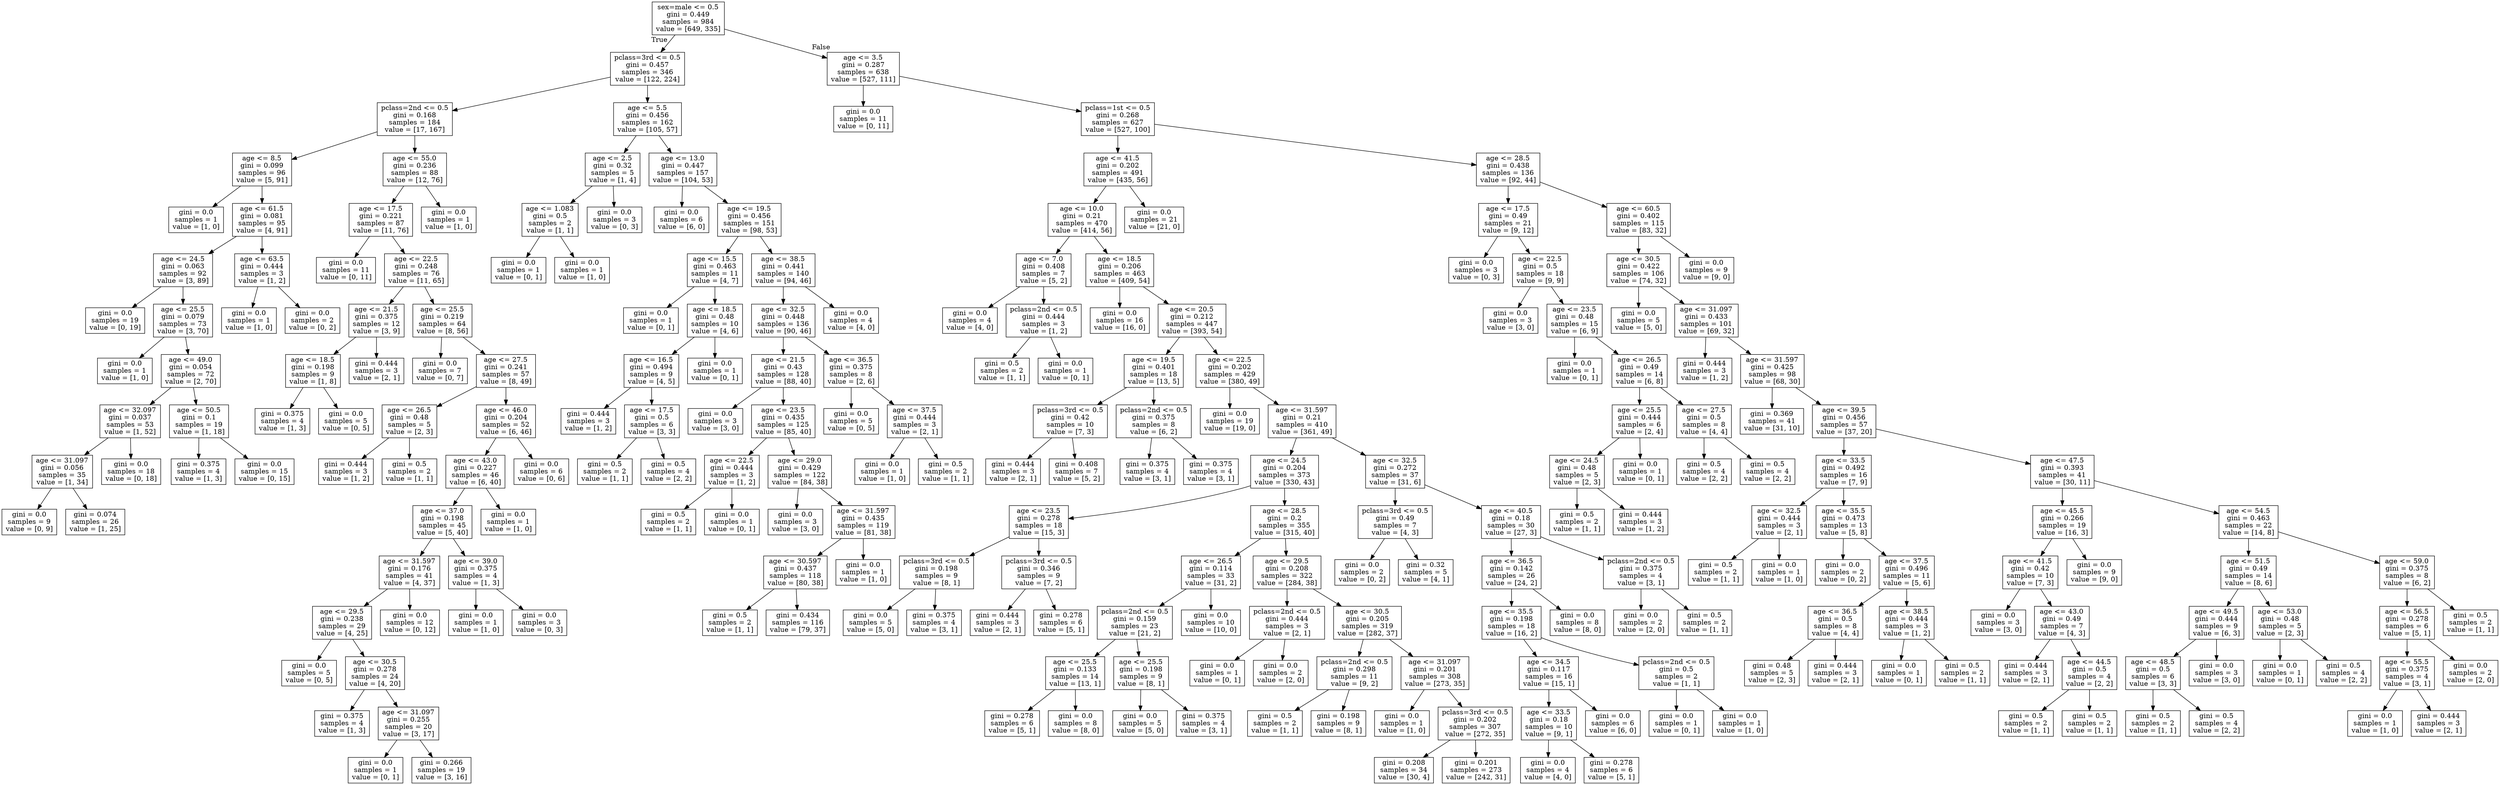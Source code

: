 digraph Tree {
node [shape=box] ;
0 [label="sex=male <= 0.5\ngini = 0.449\nsamples = 984\nvalue = [649, 335]"] ;
1 [label="pclass=3rd <= 0.5\ngini = 0.457\nsamples = 346\nvalue = [122, 224]"] ;
0 -> 1 [labeldistance=2.5, labelangle=45, headlabel="True"] ;
2 [label="pclass=2nd <= 0.5\ngini = 0.168\nsamples = 184\nvalue = [17, 167]"] ;
1 -> 2 ;
3 [label="age <= 8.5\ngini = 0.099\nsamples = 96\nvalue = [5, 91]"] ;
2 -> 3 ;
4 [label="gini = 0.0\nsamples = 1\nvalue = [1, 0]"] ;
3 -> 4 ;
5 [label="age <= 61.5\ngini = 0.081\nsamples = 95\nvalue = [4, 91]"] ;
3 -> 5 ;
6 [label="age <= 24.5\ngini = 0.063\nsamples = 92\nvalue = [3, 89]"] ;
5 -> 6 ;
7 [label="gini = 0.0\nsamples = 19\nvalue = [0, 19]"] ;
6 -> 7 ;
8 [label="age <= 25.5\ngini = 0.079\nsamples = 73\nvalue = [3, 70]"] ;
6 -> 8 ;
9 [label="gini = 0.0\nsamples = 1\nvalue = [1, 0]"] ;
8 -> 9 ;
10 [label="age <= 49.0\ngini = 0.054\nsamples = 72\nvalue = [2, 70]"] ;
8 -> 10 ;
11 [label="age <= 32.097\ngini = 0.037\nsamples = 53\nvalue = [1, 52]"] ;
10 -> 11 ;
12 [label="age <= 31.097\ngini = 0.056\nsamples = 35\nvalue = [1, 34]"] ;
11 -> 12 ;
13 [label="gini = 0.0\nsamples = 9\nvalue = [0, 9]"] ;
12 -> 13 ;
14 [label="gini = 0.074\nsamples = 26\nvalue = [1, 25]"] ;
12 -> 14 ;
15 [label="gini = 0.0\nsamples = 18\nvalue = [0, 18]"] ;
11 -> 15 ;
16 [label="age <= 50.5\ngini = 0.1\nsamples = 19\nvalue = [1, 18]"] ;
10 -> 16 ;
17 [label="gini = 0.375\nsamples = 4\nvalue = [1, 3]"] ;
16 -> 17 ;
18 [label="gini = 0.0\nsamples = 15\nvalue = [0, 15]"] ;
16 -> 18 ;
19 [label="age <= 63.5\ngini = 0.444\nsamples = 3\nvalue = [1, 2]"] ;
5 -> 19 ;
20 [label="gini = 0.0\nsamples = 1\nvalue = [1, 0]"] ;
19 -> 20 ;
21 [label="gini = 0.0\nsamples = 2\nvalue = [0, 2]"] ;
19 -> 21 ;
22 [label="age <= 55.0\ngini = 0.236\nsamples = 88\nvalue = [12, 76]"] ;
2 -> 22 ;
23 [label="age <= 17.5\ngini = 0.221\nsamples = 87\nvalue = [11, 76]"] ;
22 -> 23 ;
24 [label="gini = 0.0\nsamples = 11\nvalue = [0, 11]"] ;
23 -> 24 ;
25 [label="age <= 22.5\ngini = 0.248\nsamples = 76\nvalue = [11, 65]"] ;
23 -> 25 ;
26 [label="age <= 21.5\ngini = 0.375\nsamples = 12\nvalue = [3, 9]"] ;
25 -> 26 ;
27 [label="age <= 18.5\ngini = 0.198\nsamples = 9\nvalue = [1, 8]"] ;
26 -> 27 ;
28 [label="gini = 0.375\nsamples = 4\nvalue = [1, 3]"] ;
27 -> 28 ;
29 [label="gini = 0.0\nsamples = 5\nvalue = [0, 5]"] ;
27 -> 29 ;
30 [label="gini = 0.444\nsamples = 3\nvalue = [2, 1]"] ;
26 -> 30 ;
31 [label="age <= 25.5\ngini = 0.219\nsamples = 64\nvalue = [8, 56]"] ;
25 -> 31 ;
32 [label="gini = 0.0\nsamples = 7\nvalue = [0, 7]"] ;
31 -> 32 ;
33 [label="age <= 27.5\ngini = 0.241\nsamples = 57\nvalue = [8, 49]"] ;
31 -> 33 ;
34 [label="age <= 26.5\ngini = 0.48\nsamples = 5\nvalue = [2, 3]"] ;
33 -> 34 ;
35 [label="gini = 0.444\nsamples = 3\nvalue = [1, 2]"] ;
34 -> 35 ;
36 [label="gini = 0.5\nsamples = 2\nvalue = [1, 1]"] ;
34 -> 36 ;
37 [label="age <= 46.0\ngini = 0.204\nsamples = 52\nvalue = [6, 46]"] ;
33 -> 37 ;
38 [label="age <= 43.0\ngini = 0.227\nsamples = 46\nvalue = [6, 40]"] ;
37 -> 38 ;
39 [label="age <= 37.0\ngini = 0.198\nsamples = 45\nvalue = [5, 40]"] ;
38 -> 39 ;
40 [label="age <= 31.597\ngini = 0.176\nsamples = 41\nvalue = [4, 37]"] ;
39 -> 40 ;
41 [label="age <= 29.5\ngini = 0.238\nsamples = 29\nvalue = [4, 25]"] ;
40 -> 41 ;
42 [label="gini = 0.0\nsamples = 5\nvalue = [0, 5]"] ;
41 -> 42 ;
43 [label="age <= 30.5\ngini = 0.278\nsamples = 24\nvalue = [4, 20]"] ;
41 -> 43 ;
44 [label="gini = 0.375\nsamples = 4\nvalue = [1, 3]"] ;
43 -> 44 ;
45 [label="age <= 31.097\ngini = 0.255\nsamples = 20\nvalue = [3, 17]"] ;
43 -> 45 ;
46 [label="gini = 0.0\nsamples = 1\nvalue = [0, 1]"] ;
45 -> 46 ;
47 [label="gini = 0.266\nsamples = 19\nvalue = [3, 16]"] ;
45 -> 47 ;
48 [label="gini = 0.0\nsamples = 12\nvalue = [0, 12]"] ;
40 -> 48 ;
49 [label="age <= 39.0\ngini = 0.375\nsamples = 4\nvalue = [1, 3]"] ;
39 -> 49 ;
50 [label="gini = 0.0\nsamples = 1\nvalue = [1, 0]"] ;
49 -> 50 ;
51 [label="gini = 0.0\nsamples = 3\nvalue = [0, 3]"] ;
49 -> 51 ;
52 [label="gini = 0.0\nsamples = 1\nvalue = [1, 0]"] ;
38 -> 52 ;
53 [label="gini = 0.0\nsamples = 6\nvalue = [0, 6]"] ;
37 -> 53 ;
54 [label="gini = 0.0\nsamples = 1\nvalue = [1, 0]"] ;
22 -> 54 ;
55 [label="age <= 5.5\ngini = 0.456\nsamples = 162\nvalue = [105, 57]"] ;
1 -> 55 ;
56 [label="age <= 2.5\ngini = 0.32\nsamples = 5\nvalue = [1, 4]"] ;
55 -> 56 ;
57 [label="age <= 1.083\ngini = 0.5\nsamples = 2\nvalue = [1, 1]"] ;
56 -> 57 ;
58 [label="gini = 0.0\nsamples = 1\nvalue = [0, 1]"] ;
57 -> 58 ;
59 [label="gini = 0.0\nsamples = 1\nvalue = [1, 0]"] ;
57 -> 59 ;
60 [label="gini = 0.0\nsamples = 3\nvalue = [0, 3]"] ;
56 -> 60 ;
61 [label="age <= 13.0\ngini = 0.447\nsamples = 157\nvalue = [104, 53]"] ;
55 -> 61 ;
62 [label="gini = 0.0\nsamples = 6\nvalue = [6, 0]"] ;
61 -> 62 ;
63 [label="age <= 19.5\ngini = 0.456\nsamples = 151\nvalue = [98, 53]"] ;
61 -> 63 ;
64 [label="age <= 15.5\ngini = 0.463\nsamples = 11\nvalue = [4, 7]"] ;
63 -> 64 ;
65 [label="gini = 0.0\nsamples = 1\nvalue = [0, 1]"] ;
64 -> 65 ;
66 [label="age <= 18.5\ngini = 0.48\nsamples = 10\nvalue = [4, 6]"] ;
64 -> 66 ;
67 [label="age <= 16.5\ngini = 0.494\nsamples = 9\nvalue = [4, 5]"] ;
66 -> 67 ;
68 [label="gini = 0.444\nsamples = 3\nvalue = [1, 2]"] ;
67 -> 68 ;
69 [label="age <= 17.5\ngini = 0.5\nsamples = 6\nvalue = [3, 3]"] ;
67 -> 69 ;
70 [label="gini = 0.5\nsamples = 2\nvalue = [1, 1]"] ;
69 -> 70 ;
71 [label="gini = 0.5\nsamples = 4\nvalue = [2, 2]"] ;
69 -> 71 ;
72 [label="gini = 0.0\nsamples = 1\nvalue = [0, 1]"] ;
66 -> 72 ;
73 [label="age <= 38.5\ngini = 0.441\nsamples = 140\nvalue = [94, 46]"] ;
63 -> 73 ;
74 [label="age <= 32.5\ngini = 0.448\nsamples = 136\nvalue = [90, 46]"] ;
73 -> 74 ;
75 [label="age <= 21.5\ngini = 0.43\nsamples = 128\nvalue = [88, 40]"] ;
74 -> 75 ;
76 [label="gini = 0.0\nsamples = 3\nvalue = [3, 0]"] ;
75 -> 76 ;
77 [label="age <= 23.5\ngini = 0.435\nsamples = 125\nvalue = [85, 40]"] ;
75 -> 77 ;
78 [label="age <= 22.5\ngini = 0.444\nsamples = 3\nvalue = [1, 2]"] ;
77 -> 78 ;
79 [label="gini = 0.5\nsamples = 2\nvalue = [1, 1]"] ;
78 -> 79 ;
80 [label="gini = 0.0\nsamples = 1\nvalue = [0, 1]"] ;
78 -> 80 ;
81 [label="age <= 29.0\ngini = 0.429\nsamples = 122\nvalue = [84, 38]"] ;
77 -> 81 ;
82 [label="gini = 0.0\nsamples = 3\nvalue = [3, 0]"] ;
81 -> 82 ;
83 [label="age <= 31.597\ngini = 0.435\nsamples = 119\nvalue = [81, 38]"] ;
81 -> 83 ;
84 [label="age <= 30.597\ngini = 0.437\nsamples = 118\nvalue = [80, 38]"] ;
83 -> 84 ;
85 [label="gini = 0.5\nsamples = 2\nvalue = [1, 1]"] ;
84 -> 85 ;
86 [label="gini = 0.434\nsamples = 116\nvalue = [79, 37]"] ;
84 -> 86 ;
87 [label="gini = 0.0\nsamples = 1\nvalue = [1, 0]"] ;
83 -> 87 ;
88 [label="age <= 36.5\ngini = 0.375\nsamples = 8\nvalue = [2, 6]"] ;
74 -> 88 ;
89 [label="gini = 0.0\nsamples = 5\nvalue = [0, 5]"] ;
88 -> 89 ;
90 [label="age <= 37.5\ngini = 0.444\nsamples = 3\nvalue = [2, 1]"] ;
88 -> 90 ;
91 [label="gini = 0.0\nsamples = 1\nvalue = [1, 0]"] ;
90 -> 91 ;
92 [label="gini = 0.5\nsamples = 2\nvalue = [1, 1]"] ;
90 -> 92 ;
93 [label="gini = 0.0\nsamples = 4\nvalue = [4, 0]"] ;
73 -> 93 ;
94 [label="age <= 3.5\ngini = 0.287\nsamples = 638\nvalue = [527, 111]"] ;
0 -> 94 [labeldistance=2.5, labelangle=-45, headlabel="False"] ;
95 [label="gini = 0.0\nsamples = 11\nvalue = [0, 11]"] ;
94 -> 95 ;
96 [label="pclass=1st <= 0.5\ngini = 0.268\nsamples = 627\nvalue = [527, 100]"] ;
94 -> 96 ;
97 [label="age <= 41.5\ngini = 0.202\nsamples = 491\nvalue = [435, 56]"] ;
96 -> 97 ;
98 [label="age <= 10.0\ngini = 0.21\nsamples = 470\nvalue = [414, 56]"] ;
97 -> 98 ;
99 [label="age <= 7.0\ngini = 0.408\nsamples = 7\nvalue = [5, 2]"] ;
98 -> 99 ;
100 [label="gini = 0.0\nsamples = 4\nvalue = [4, 0]"] ;
99 -> 100 ;
101 [label="pclass=2nd <= 0.5\ngini = 0.444\nsamples = 3\nvalue = [1, 2]"] ;
99 -> 101 ;
102 [label="gini = 0.5\nsamples = 2\nvalue = [1, 1]"] ;
101 -> 102 ;
103 [label="gini = 0.0\nsamples = 1\nvalue = [0, 1]"] ;
101 -> 103 ;
104 [label="age <= 18.5\ngini = 0.206\nsamples = 463\nvalue = [409, 54]"] ;
98 -> 104 ;
105 [label="gini = 0.0\nsamples = 16\nvalue = [16, 0]"] ;
104 -> 105 ;
106 [label="age <= 20.5\ngini = 0.212\nsamples = 447\nvalue = [393, 54]"] ;
104 -> 106 ;
107 [label="age <= 19.5\ngini = 0.401\nsamples = 18\nvalue = [13, 5]"] ;
106 -> 107 ;
108 [label="pclass=3rd <= 0.5\ngini = 0.42\nsamples = 10\nvalue = [7, 3]"] ;
107 -> 108 ;
109 [label="gini = 0.444\nsamples = 3\nvalue = [2, 1]"] ;
108 -> 109 ;
110 [label="gini = 0.408\nsamples = 7\nvalue = [5, 2]"] ;
108 -> 110 ;
111 [label="pclass=2nd <= 0.5\ngini = 0.375\nsamples = 8\nvalue = [6, 2]"] ;
107 -> 111 ;
112 [label="gini = 0.375\nsamples = 4\nvalue = [3, 1]"] ;
111 -> 112 ;
113 [label="gini = 0.375\nsamples = 4\nvalue = [3, 1]"] ;
111 -> 113 ;
114 [label="age <= 22.5\ngini = 0.202\nsamples = 429\nvalue = [380, 49]"] ;
106 -> 114 ;
115 [label="gini = 0.0\nsamples = 19\nvalue = [19, 0]"] ;
114 -> 115 ;
116 [label="age <= 31.597\ngini = 0.21\nsamples = 410\nvalue = [361, 49]"] ;
114 -> 116 ;
117 [label="age <= 24.5\ngini = 0.204\nsamples = 373\nvalue = [330, 43]"] ;
116 -> 117 ;
118 [label="age <= 23.5\ngini = 0.278\nsamples = 18\nvalue = [15, 3]"] ;
117 -> 118 ;
119 [label="pclass=3rd <= 0.5\ngini = 0.198\nsamples = 9\nvalue = [8, 1]"] ;
118 -> 119 ;
120 [label="gini = 0.0\nsamples = 5\nvalue = [5, 0]"] ;
119 -> 120 ;
121 [label="gini = 0.375\nsamples = 4\nvalue = [3, 1]"] ;
119 -> 121 ;
122 [label="pclass=3rd <= 0.5\ngini = 0.346\nsamples = 9\nvalue = [7, 2]"] ;
118 -> 122 ;
123 [label="gini = 0.444\nsamples = 3\nvalue = [2, 1]"] ;
122 -> 123 ;
124 [label="gini = 0.278\nsamples = 6\nvalue = [5, 1]"] ;
122 -> 124 ;
125 [label="age <= 28.5\ngini = 0.2\nsamples = 355\nvalue = [315, 40]"] ;
117 -> 125 ;
126 [label="age <= 26.5\ngini = 0.114\nsamples = 33\nvalue = [31, 2]"] ;
125 -> 126 ;
127 [label="pclass=2nd <= 0.5\ngini = 0.159\nsamples = 23\nvalue = [21, 2]"] ;
126 -> 127 ;
128 [label="age <= 25.5\ngini = 0.133\nsamples = 14\nvalue = [13, 1]"] ;
127 -> 128 ;
129 [label="gini = 0.278\nsamples = 6\nvalue = [5, 1]"] ;
128 -> 129 ;
130 [label="gini = 0.0\nsamples = 8\nvalue = [8, 0]"] ;
128 -> 130 ;
131 [label="age <= 25.5\ngini = 0.198\nsamples = 9\nvalue = [8, 1]"] ;
127 -> 131 ;
132 [label="gini = 0.0\nsamples = 5\nvalue = [5, 0]"] ;
131 -> 132 ;
133 [label="gini = 0.375\nsamples = 4\nvalue = [3, 1]"] ;
131 -> 133 ;
134 [label="gini = 0.0\nsamples = 10\nvalue = [10, 0]"] ;
126 -> 134 ;
135 [label="age <= 29.5\ngini = 0.208\nsamples = 322\nvalue = [284, 38]"] ;
125 -> 135 ;
136 [label="pclass=2nd <= 0.5\ngini = 0.444\nsamples = 3\nvalue = [2, 1]"] ;
135 -> 136 ;
137 [label="gini = 0.0\nsamples = 1\nvalue = [0, 1]"] ;
136 -> 137 ;
138 [label="gini = 0.0\nsamples = 2\nvalue = [2, 0]"] ;
136 -> 138 ;
139 [label="age <= 30.5\ngini = 0.205\nsamples = 319\nvalue = [282, 37]"] ;
135 -> 139 ;
140 [label="pclass=2nd <= 0.5\ngini = 0.298\nsamples = 11\nvalue = [9, 2]"] ;
139 -> 140 ;
141 [label="gini = 0.5\nsamples = 2\nvalue = [1, 1]"] ;
140 -> 141 ;
142 [label="gini = 0.198\nsamples = 9\nvalue = [8, 1]"] ;
140 -> 142 ;
143 [label="age <= 31.097\ngini = 0.201\nsamples = 308\nvalue = [273, 35]"] ;
139 -> 143 ;
144 [label="gini = 0.0\nsamples = 1\nvalue = [1, 0]"] ;
143 -> 144 ;
145 [label="pclass=3rd <= 0.5\ngini = 0.202\nsamples = 307\nvalue = [272, 35]"] ;
143 -> 145 ;
146 [label="gini = 0.208\nsamples = 34\nvalue = [30, 4]"] ;
145 -> 146 ;
147 [label="gini = 0.201\nsamples = 273\nvalue = [242, 31]"] ;
145 -> 147 ;
148 [label="age <= 32.5\ngini = 0.272\nsamples = 37\nvalue = [31, 6]"] ;
116 -> 148 ;
149 [label="pclass=3rd <= 0.5\ngini = 0.49\nsamples = 7\nvalue = [4, 3]"] ;
148 -> 149 ;
150 [label="gini = 0.0\nsamples = 2\nvalue = [0, 2]"] ;
149 -> 150 ;
151 [label="gini = 0.32\nsamples = 5\nvalue = [4, 1]"] ;
149 -> 151 ;
152 [label="age <= 40.5\ngini = 0.18\nsamples = 30\nvalue = [27, 3]"] ;
148 -> 152 ;
153 [label="age <= 36.5\ngini = 0.142\nsamples = 26\nvalue = [24, 2]"] ;
152 -> 153 ;
154 [label="age <= 35.5\ngini = 0.198\nsamples = 18\nvalue = [16, 2]"] ;
153 -> 154 ;
155 [label="age <= 34.5\ngini = 0.117\nsamples = 16\nvalue = [15, 1]"] ;
154 -> 155 ;
156 [label="age <= 33.5\ngini = 0.18\nsamples = 10\nvalue = [9, 1]"] ;
155 -> 156 ;
157 [label="gini = 0.0\nsamples = 4\nvalue = [4, 0]"] ;
156 -> 157 ;
158 [label="gini = 0.278\nsamples = 6\nvalue = [5, 1]"] ;
156 -> 158 ;
159 [label="gini = 0.0\nsamples = 6\nvalue = [6, 0]"] ;
155 -> 159 ;
160 [label="pclass=2nd <= 0.5\ngini = 0.5\nsamples = 2\nvalue = [1, 1]"] ;
154 -> 160 ;
161 [label="gini = 0.0\nsamples = 1\nvalue = [0, 1]"] ;
160 -> 161 ;
162 [label="gini = 0.0\nsamples = 1\nvalue = [1, 0]"] ;
160 -> 162 ;
163 [label="gini = 0.0\nsamples = 8\nvalue = [8, 0]"] ;
153 -> 163 ;
164 [label="pclass=2nd <= 0.5\ngini = 0.375\nsamples = 4\nvalue = [3, 1]"] ;
152 -> 164 ;
165 [label="gini = 0.0\nsamples = 2\nvalue = [2, 0]"] ;
164 -> 165 ;
166 [label="gini = 0.5\nsamples = 2\nvalue = [1, 1]"] ;
164 -> 166 ;
167 [label="gini = 0.0\nsamples = 21\nvalue = [21, 0]"] ;
97 -> 167 ;
168 [label="age <= 28.5\ngini = 0.438\nsamples = 136\nvalue = [92, 44]"] ;
96 -> 168 ;
169 [label="age <= 17.5\ngini = 0.49\nsamples = 21\nvalue = [9, 12]"] ;
168 -> 169 ;
170 [label="gini = 0.0\nsamples = 3\nvalue = [0, 3]"] ;
169 -> 170 ;
171 [label="age <= 22.5\ngini = 0.5\nsamples = 18\nvalue = [9, 9]"] ;
169 -> 171 ;
172 [label="gini = 0.0\nsamples = 3\nvalue = [3, 0]"] ;
171 -> 172 ;
173 [label="age <= 23.5\ngini = 0.48\nsamples = 15\nvalue = [6, 9]"] ;
171 -> 173 ;
174 [label="gini = 0.0\nsamples = 1\nvalue = [0, 1]"] ;
173 -> 174 ;
175 [label="age <= 26.5\ngini = 0.49\nsamples = 14\nvalue = [6, 8]"] ;
173 -> 175 ;
176 [label="age <= 25.5\ngini = 0.444\nsamples = 6\nvalue = [2, 4]"] ;
175 -> 176 ;
177 [label="age <= 24.5\ngini = 0.48\nsamples = 5\nvalue = [2, 3]"] ;
176 -> 177 ;
178 [label="gini = 0.5\nsamples = 2\nvalue = [1, 1]"] ;
177 -> 178 ;
179 [label="gini = 0.444\nsamples = 3\nvalue = [1, 2]"] ;
177 -> 179 ;
180 [label="gini = 0.0\nsamples = 1\nvalue = [0, 1]"] ;
176 -> 180 ;
181 [label="age <= 27.5\ngini = 0.5\nsamples = 8\nvalue = [4, 4]"] ;
175 -> 181 ;
182 [label="gini = 0.5\nsamples = 4\nvalue = [2, 2]"] ;
181 -> 182 ;
183 [label="gini = 0.5\nsamples = 4\nvalue = [2, 2]"] ;
181 -> 183 ;
184 [label="age <= 60.5\ngini = 0.402\nsamples = 115\nvalue = [83, 32]"] ;
168 -> 184 ;
185 [label="age <= 30.5\ngini = 0.422\nsamples = 106\nvalue = [74, 32]"] ;
184 -> 185 ;
186 [label="gini = 0.0\nsamples = 5\nvalue = [5, 0]"] ;
185 -> 186 ;
187 [label="age <= 31.097\ngini = 0.433\nsamples = 101\nvalue = [69, 32]"] ;
185 -> 187 ;
188 [label="gini = 0.444\nsamples = 3\nvalue = [1, 2]"] ;
187 -> 188 ;
189 [label="age <= 31.597\ngini = 0.425\nsamples = 98\nvalue = [68, 30]"] ;
187 -> 189 ;
190 [label="gini = 0.369\nsamples = 41\nvalue = [31, 10]"] ;
189 -> 190 ;
191 [label="age <= 39.5\ngini = 0.456\nsamples = 57\nvalue = [37, 20]"] ;
189 -> 191 ;
192 [label="age <= 33.5\ngini = 0.492\nsamples = 16\nvalue = [7, 9]"] ;
191 -> 192 ;
193 [label="age <= 32.5\ngini = 0.444\nsamples = 3\nvalue = [2, 1]"] ;
192 -> 193 ;
194 [label="gini = 0.5\nsamples = 2\nvalue = [1, 1]"] ;
193 -> 194 ;
195 [label="gini = 0.0\nsamples = 1\nvalue = [1, 0]"] ;
193 -> 195 ;
196 [label="age <= 35.5\ngini = 0.473\nsamples = 13\nvalue = [5, 8]"] ;
192 -> 196 ;
197 [label="gini = 0.0\nsamples = 2\nvalue = [0, 2]"] ;
196 -> 197 ;
198 [label="age <= 37.5\ngini = 0.496\nsamples = 11\nvalue = [5, 6]"] ;
196 -> 198 ;
199 [label="age <= 36.5\ngini = 0.5\nsamples = 8\nvalue = [4, 4]"] ;
198 -> 199 ;
200 [label="gini = 0.48\nsamples = 5\nvalue = [2, 3]"] ;
199 -> 200 ;
201 [label="gini = 0.444\nsamples = 3\nvalue = [2, 1]"] ;
199 -> 201 ;
202 [label="age <= 38.5\ngini = 0.444\nsamples = 3\nvalue = [1, 2]"] ;
198 -> 202 ;
203 [label="gini = 0.0\nsamples = 1\nvalue = [0, 1]"] ;
202 -> 203 ;
204 [label="gini = 0.5\nsamples = 2\nvalue = [1, 1]"] ;
202 -> 204 ;
205 [label="age <= 47.5\ngini = 0.393\nsamples = 41\nvalue = [30, 11]"] ;
191 -> 205 ;
206 [label="age <= 45.5\ngini = 0.266\nsamples = 19\nvalue = [16, 3]"] ;
205 -> 206 ;
207 [label="age <= 41.5\ngini = 0.42\nsamples = 10\nvalue = [7, 3]"] ;
206 -> 207 ;
208 [label="gini = 0.0\nsamples = 3\nvalue = [3, 0]"] ;
207 -> 208 ;
209 [label="age <= 43.0\ngini = 0.49\nsamples = 7\nvalue = [4, 3]"] ;
207 -> 209 ;
210 [label="gini = 0.444\nsamples = 3\nvalue = [2, 1]"] ;
209 -> 210 ;
211 [label="age <= 44.5\ngini = 0.5\nsamples = 4\nvalue = [2, 2]"] ;
209 -> 211 ;
212 [label="gini = 0.5\nsamples = 2\nvalue = [1, 1]"] ;
211 -> 212 ;
213 [label="gini = 0.5\nsamples = 2\nvalue = [1, 1]"] ;
211 -> 213 ;
214 [label="gini = 0.0\nsamples = 9\nvalue = [9, 0]"] ;
206 -> 214 ;
215 [label="age <= 54.5\ngini = 0.463\nsamples = 22\nvalue = [14, 8]"] ;
205 -> 215 ;
216 [label="age <= 51.5\ngini = 0.49\nsamples = 14\nvalue = [8, 6]"] ;
215 -> 216 ;
217 [label="age <= 49.5\ngini = 0.444\nsamples = 9\nvalue = [6, 3]"] ;
216 -> 217 ;
218 [label="age <= 48.5\ngini = 0.5\nsamples = 6\nvalue = [3, 3]"] ;
217 -> 218 ;
219 [label="gini = 0.5\nsamples = 2\nvalue = [1, 1]"] ;
218 -> 219 ;
220 [label="gini = 0.5\nsamples = 4\nvalue = [2, 2]"] ;
218 -> 220 ;
221 [label="gini = 0.0\nsamples = 3\nvalue = [3, 0]"] ;
217 -> 221 ;
222 [label="age <= 53.0\ngini = 0.48\nsamples = 5\nvalue = [2, 3]"] ;
216 -> 222 ;
223 [label="gini = 0.0\nsamples = 1\nvalue = [0, 1]"] ;
222 -> 223 ;
224 [label="gini = 0.5\nsamples = 4\nvalue = [2, 2]"] ;
222 -> 224 ;
225 [label="age <= 59.0\ngini = 0.375\nsamples = 8\nvalue = [6, 2]"] ;
215 -> 225 ;
226 [label="age <= 56.5\ngini = 0.278\nsamples = 6\nvalue = [5, 1]"] ;
225 -> 226 ;
227 [label="age <= 55.5\ngini = 0.375\nsamples = 4\nvalue = [3, 1]"] ;
226 -> 227 ;
228 [label="gini = 0.0\nsamples = 1\nvalue = [1, 0]"] ;
227 -> 228 ;
229 [label="gini = 0.444\nsamples = 3\nvalue = [2, 1]"] ;
227 -> 229 ;
230 [label="gini = 0.0\nsamples = 2\nvalue = [2, 0]"] ;
226 -> 230 ;
231 [label="gini = 0.5\nsamples = 2\nvalue = [1, 1]"] ;
225 -> 231 ;
232 [label="gini = 0.0\nsamples = 9\nvalue = [9, 0]"] ;
184 -> 232 ;
}
